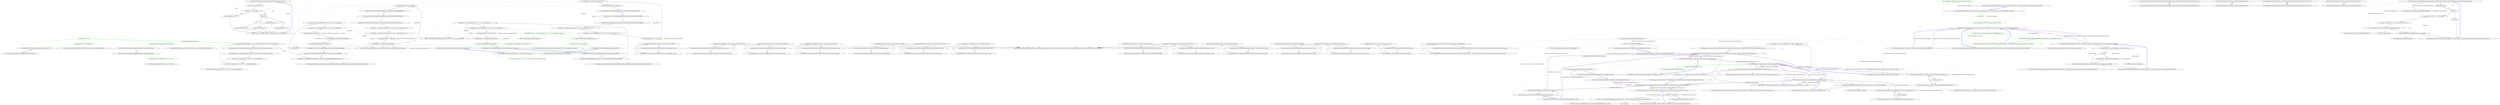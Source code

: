 digraph  {
n0 [label="Entry Humanizer.Localisation.Ordinalizers.EnglishOrdinalizer.Convert(int, string)", span="4-4", cluster="Humanizer.Localisation.Ordinalizers.EnglishOrdinalizer.Convert(int, string)"];
n1 [label="var nMod100 = number % 100", span="6-6", cluster="Humanizer.Localisation.Ordinalizers.EnglishOrdinalizer.Convert(int, string)"];
n3 [label="return numberString + ''th'';", span="9-9", cluster="Humanizer.Localisation.Ordinalizers.EnglishOrdinalizer.Convert(int, string)"];
n4 [label="number % 10", span="11-11", cluster="Humanizer.Localisation.Ordinalizers.EnglishOrdinalizer.Convert(int, string)"];
n6 [label="return numberString + ''st'';", span="14-14", cluster="Humanizer.Localisation.Ordinalizers.EnglishOrdinalizer.Convert(int, string)"];
n8 [label="return numberString + ''nd'';", span="17-17", cluster="Humanizer.Localisation.Ordinalizers.EnglishOrdinalizer.Convert(int, string)"];
n10 [label="return numberString + ''rd'';", span="20-20", cluster="Humanizer.Localisation.Ordinalizers.EnglishOrdinalizer.Convert(int, string)"];
n11 [label="return numberString + ''th'';", span="23-23", cluster="Humanizer.Localisation.Ordinalizers.EnglishOrdinalizer.Convert(int, string)"];
n2 [label="nMod100 >= 11 && nMod100 <= 13", span="8-8", cluster="Humanizer.Localisation.Ordinalizers.EnglishOrdinalizer.Convert(int, string)"];
n5 [label=1, span="13-13", cluster="Humanizer.Localisation.Ordinalizers.EnglishOrdinalizer.Convert(int, string)"];
n7 [label=2, span="16-16", cluster="Humanizer.Localisation.Ordinalizers.EnglishOrdinalizer.Convert(int, string)"];
n9 [label=3, span="19-19", cluster="Humanizer.Localisation.Ordinalizers.EnglishOrdinalizer.Convert(int, string)"];
n12 [label="Exit Humanizer.Localisation.Ordinalizers.EnglishOrdinalizer.Convert(int, string)", span="4-4", cluster="Humanizer.Localisation.Ordinalizers.EnglishOrdinalizer.Convert(int, string)"];
d47 [label="DateTime? never = null", span="153-153", cluster="Humanizer.Tests.DateHumanizeDefaultStrategyTests.Never()", color=green, community=0];
d46 [label="Entry Humanizer.Tests.DateHumanizeDefaultStrategyTests.Never()", span="151-151", cluster="Humanizer.Tests.DateHumanizeDefaultStrategyTests.Never()"];
d48 [label="Assert.Equal(''never'', never.Humanize())", span="154-154", cluster="Humanizer.Tests.DateHumanizeDefaultStrategyTests.Never()", color=green, community=0];
d22 [label="DateHumanize.Verify(expected, hours, TimeUnit.Hour, Tense.Future, null, null, now, utcNow)", span="85-85", cluster="Humanizer.Tests.DateHumanizeDefaultStrategyTests.HoursFromNowNotTomorrow(int, string)"];
d49 [label="Exit Humanizer.Tests.DateHumanizeDefaultStrategyTests.Never()", span="151-151", cluster="Humanizer.Tests.DateHumanizeDefaultStrategyTests.Never()"];
d50 [label="Entry System.DateTime?.Humanize(bool, System.DateTime?, System.Globalization.CultureInfo)", span="37-37", cluster="System.DateTime?.Humanize(bool, System.DateTime?, System.Globalization.CultureInfo)"];
d51 [label="Entry Unk.Equal", span="", cluster="Unk.Equal"];
d53 [label="DateTime? never = new DateTime(2015, 12, 7, 9, 0, 0)", span="160-160", cluster="Humanizer.Tests.DateHumanizeDefaultStrategyTests.Nullable_ExpectSame()", color=green, community=0];
d52 [label="Entry Humanizer.Tests.DateHumanizeDefaultStrategyTests.Nullable_ExpectSame()", span="158-158", cluster="Humanizer.Tests.DateHumanizeDefaultStrategyTests.Nullable_ExpectSame()"];
d54 [label="Assert.Equal(never.Value.Humanize(), never.Humanize())", span="162-162", cluster="Humanizer.Tests.DateHumanizeDefaultStrategyTests.Nullable_ExpectSame()", color=green, community=0];
d56 [label="Entry System.DateTime.DateTime(int, int, int, int, int, int)", span="0-0", cluster="System.DateTime.DateTime(int, int, int, int, int, int)"];
d55 [label="Exit Humanizer.Tests.DateHumanizeDefaultStrategyTests.Nullable_ExpectSame()", span="158-158", cluster="Humanizer.Tests.DateHumanizeDefaultStrategyTests.Nullable_ExpectSame()"];
d57 [label="Entry System.DateTime.Humanize(bool, System.DateTime?, System.Globalization.CultureInfo)", span="19-19", cluster="System.DateTime.Humanize(bool, System.DateTime?, System.Globalization.CultureInfo)"];
d19 [label="Entry Humanizer.Tests.DateHumanizeDefaultStrategyTests.HoursFromNowNotTomorrow(int, string)", span="79-79", cluster="Humanizer.Tests.DateHumanizeDefaultStrategyTests.HoursFromNowNotTomorrow(int, string)"];
d20 [label="var utcNow = new DateTime(2014, 6, 28, 9, 58, 22, DateTimeKind.Utc)", span="82-82", cluster="Humanizer.Tests.DateHumanizeDefaultStrategyTests.HoursFromNowNotTomorrow(int, string)"];
d21 [label="var now = new DateTime(2014, 6, 28, 9, 58, 22, DateTimeKind.Local)", span="83-83", cluster="Humanizer.Tests.DateHumanizeDefaultStrategyTests.HoursFromNowNotTomorrow(int, string)"];
d23 [label="Exit Humanizer.Tests.DateHumanizeDefaultStrategyTests.HoursFromNowNotTomorrow(int, string)", span="79-79", cluster="Humanizer.Tests.DateHumanizeDefaultStrategyTests.HoursFromNowNotTomorrow(int, string)"];
d3 [label="Entry Humanizer.Tests.DateHumanize.Verify(string, int, Humanizer.Localisation.TimeUnit, Humanizer.Localisation.Tense, double?, System.Globalization.CultureInfo, System.DateTime?, System.DateTime?)", span="35-35", cluster="Humanizer.Tests.DateHumanize.Verify(string, int, Humanizer.Localisation.TimeUnit, Humanizer.Localisation.Tense, double?, System.Globalization.CultureInfo, System.DateTime?, System.DateTime?)"];
d24 [label="Entry System.DateTime.DateTime(int, int, int, int, int, int, System.DateTimeKind)", span="0-0", cluster="System.DateTime.DateTime(int, int, int, int, int, int, System.DateTimeKind)"];
d1 [label="DateHumanize.Verify(expected, seconds, TimeUnit.Second, Tense.Past)", span="17-17", cluster="Humanizer.Tests.DateHumanizeDefaultStrategyTests.SecondsAgo(int, string)"];
d5 [label="DateHumanize.Verify(expected, seconds, TimeUnit.Second, Tense.Future)", span="27-27", cluster="Humanizer.Tests.DateHumanizeDefaultStrategyTests.SecondsFromNow(int, string)"];
d8 [label="DateHumanize.Verify(expected, minutes, TimeUnit.Minute, Tense.Past)", span="41-41", cluster="Humanizer.Tests.DateHumanizeDefaultStrategyTests.MinutesAgo(int, string)"];
d11 [label="DateHumanize.Verify(expected, minutes, TimeUnit.Minute, Tense.Future)", span="53-53", cluster="Humanizer.Tests.DateHumanizeDefaultStrategyTests.MinutesFromNow(int, string)"];
d14 [label="DateHumanize.Verify(expected, hours, TimeUnit.Hour, Tense.Past)", span="63-63", cluster="Humanizer.Tests.DateHumanizeDefaultStrategyTests.HoursAgo(int, string)"];
d17 [label="DateHumanize.Verify(expected, hours, TimeUnit.Hour, Tense.Future)", span="73-73", cluster="Humanizer.Tests.DateHumanizeDefaultStrategyTests.HoursFromNow(int, string)"];
d26 [label="DateHumanize.Verify(expected, days, TimeUnit.Day, Tense.Past)", span="95-95", cluster="Humanizer.Tests.DateHumanizeDefaultStrategyTests.DaysAgo(int, string)"];
d29 [label="DateHumanize.Verify(expected, days, TimeUnit.Day, Tense.Future)", span="105-105", cluster="Humanizer.Tests.DateHumanizeDefaultStrategyTests.DaysFromNow(int, string)"];
d32 [label="DateHumanize.Verify(expected, months, TimeUnit.Month, Tense.Past)", span="115-115", cluster="Humanizer.Tests.DateHumanizeDefaultStrategyTests.MonthsAgo(int, string)"];
d35 [label="DateHumanize.Verify(expected, months, TimeUnit.Month, Tense.Future)", span="125-125", cluster="Humanizer.Tests.DateHumanizeDefaultStrategyTests.MonthsFromNow(int, string)"];
d38 [label="DateHumanize.Verify(expected, years, TimeUnit.Year, Tense.Past)", span="133-133", cluster="Humanizer.Tests.DateHumanizeDefaultStrategyTests.YearsAgo(int, string)"];
d41 [label="DateHumanize.Verify(expected, years, TimeUnit.Year, Tense.Future)", span="141-141", cluster="Humanizer.Tests.DateHumanizeDefaultStrategyTests.YearsFromNow(int, string)"];
d44 [label="DateHumanize.Verify(''now'', 0, TimeUnit.Year, Tense.Future)", span="147-147", cluster="Humanizer.Tests.DateHumanizeDefaultStrategyTests.Now()"];
d59 [label="DateHumanize.Verify(expected, unit, timeUnit, tense, culture: new CultureInfo(culture))", span="171-171", cluster="Humanizer.Tests.DateHumanizeDefaultStrategyTests.CanSpecifyCultureExplicitly(int, Humanizer.Localisation.TimeUnit, Humanizer.Localisation.Tense, string, string)"];
d0 [label="Entry Humanizer.Tests.DateHumanizeDefaultStrategyTests.SecondsAgo(int, string)", span="15-15", cluster="Humanizer.Tests.DateHumanizeDefaultStrategyTests.SecondsAgo(int, string)"];
d2 [label="Exit Humanizer.Tests.DateHumanizeDefaultStrategyTests.SecondsAgo(int, string)", span="15-15", cluster="Humanizer.Tests.DateHumanizeDefaultStrategyTests.SecondsAgo(int, string)"];
d4 [label="Entry Humanizer.Tests.DateHumanizeDefaultStrategyTests.SecondsFromNow(int, string)", span="25-25", cluster="Humanizer.Tests.DateHumanizeDefaultStrategyTests.SecondsFromNow(int, string)"];
d6 [label="Exit Humanizer.Tests.DateHumanizeDefaultStrategyTests.SecondsFromNow(int, string)", span="25-25", cluster="Humanizer.Tests.DateHumanizeDefaultStrategyTests.SecondsFromNow(int, string)"];
d7 [label="Entry Humanizer.Tests.DateHumanizeDefaultStrategyTests.MinutesAgo(int, string)", span="39-39", cluster="Humanizer.Tests.DateHumanizeDefaultStrategyTests.MinutesAgo(int, string)"];
d9 [label="Exit Humanizer.Tests.DateHumanizeDefaultStrategyTests.MinutesAgo(int, string)", span="39-39", cluster="Humanizer.Tests.DateHumanizeDefaultStrategyTests.MinutesAgo(int, string)"];
d10 [label="Entry Humanizer.Tests.DateHumanizeDefaultStrategyTests.MinutesFromNow(int, string)", span="51-51", cluster="Humanizer.Tests.DateHumanizeDefaultStrategyTests.MinutesFromNow(int, string)"];
d12 [label="Exit Humanizer.Tests.DateHumanizeDefaultStrategyTests.MinutesFromNow(int, string)", span="51-51", cluster="Humanizer.Tests.DateHumanizeDefaultStrategyTests.MinutesFromNow(int, string)"];
d13 [label="Entry Humanizer.Tests.DateHumanizeDefaultStrategyTests.HoursAgo(int, string)", span="61-61", cluster="Humanizer.Tests.DateHumanizeDefaultStrategyTests.HoursAgo(int, string)"];
d15 [label="Exit Humanizer.Tests.DateHumanizeDefaultStrategyTests.HoursAgo(int, string)", span="61-61", cluster="Humanizer.Tests.DateHumanizeDefaultStrategyTests.HoursAgo(int, string)"];
d16 [label="Entry Humanizer.Tests.DateHumanizeDefaultStrategyTests.HoursFromNow(int, string)", span="71-71", cluster="Humanizer.Tests.DateHumanizeDefaultStrategyTests.HoursFromNow(int, string)"];
d18 [label="Exit Humanizer.Tests.DateHumanizeDefaultStrategyTests.HoursFromNow(int, string)", span="71-71", cluster="Humanizer.Tests.DateHumanizeDefaultStrategyTests.HoursFromNow(int, string)"];
d25 [label="Entry Humanizer.Tests.DateHumanizeDefaultStrategyTests.DaysAgo(int, string)", span="93-93", cluster="Humanizer.Tests.DateHumanizeDefaultStrategyTests.DaysAgo(int, string)"];
d27 [label="Exit Humanizer.Tests.DateHumanizeDefaultStrategyTests.DaysAgo(int, string)", span="93-93", cluster="Humanizer.Tests.DateHumanizeDefaultStrategyTests.DaysAgo(int, string)"];
d28 [label="Entry Humanizer.Tests.DateHumanizeDefaultStrategyTests.DaysFromNow(int, string)", span="103-103", cluster="Humanizer.Tests.DateHumanizeDefaultStrategyTests.DaysFromNow(int, string)"];
d30 [label="Exit Humanizer.Tests.DateHumanizeDefaultStrategyTests.DaysFromNow(int, string)", span="103-103", cluster="Humanizer.Tests.DateHumanizeDefaultStrategyTests.DaysFromNow(int, string)"];
d31 [label="Entry Humanizer.Tests.DateHumanizeDefaultStrategyTests.MonthsAgo(int, string)", span="113-113", cluster="Humanizer.Tests.DateHumanizeDefaultStrategyTests.MonthsAgo(int, string)"];
d33 [label="Exit Humanizer.Tests.DateHumanizeDefaultStrategyTests.MonthsAgo(int, string)", span="113-113", cluster="Humanizer.Tests.DateHumanizeDefaultStrategyTests.MonthsAgo(int, string)"];
d34 [label="Entry Humanizer.Tests.DateHumanizeDefaultStrategyTests.MonthsFromNow(int, string)", span="123-123", cluster="Humanizer.Tests.DateHumanizeDefaultStrategyTests.MonthsFromNow(int, string)"];
d36 [label="Exit Humanizer.Tests.DateHumanizeDefaultStrategyTests.MonthsFromNow(int, string)", span="123-123", cluster="Humanizer.Tests.DateHumanizeDefaultStrategyTests.MonthsFromNow(int, string)"];
d37 [label="Entry Humanizer.Tests.DateHumanizeDefaultStrategyTests.YearsAgo(int, string)", span="131-131", cluster="Humanizer.Tests.DateHumanizeDefaultStrategyTests.YearsAgo(int, string)"];
d39 [label="Exit Humanizer.Tests.DateHumanizeDefaultStrategyTests.YearsAgo(int, string)", span="131-131", cluster="Humanizer.Tests.DateHumanizeDefaultStrategyTests.YearsAgo(int, string)"];
d40 [label="Entry Humanizer.Tests.DateHumanizeDefaultStrategyTests.YearsFromNow(int, string)", span="139-139", cluster="Humanizer.Tests.DateHumanizeDefaultStrategyTests.YearsFromNow(int, string)"];
d42 [label="Exit Humanizer.Tests.DateHumanizeDefaultStrategyTests.YearsFromNow(int, string)", span="139-139", cluster="Humanizer.Tests.DateHumanizeDefaultStrategyTests.YearsFromNow(int, string)"];
d43 [label="Entry Humanizer.Tests.DateHumanizeDefaultStrategyTests.Now()", span="145-145", cluster="Humanizer.Tests.DateHumanizeDefaultStrategyTests.Now()"];
d45 [label="Exit Humanizer.Tests.DateHumanizeDefaultStrategyTests.Now()", span="145-145", cluster="Humanizer.Tests.DateHumanizeDefaultStrategyTests.Now()"];
d58 [label="Entry Humanizer.Tests.DateHumanizeDefaultStrategyTests.CanSpecifyCultureExplicitly(int, Humanizer.Localisation.TimeUnit, Humanizer.Localisation.Tense, string, string)", span="169-169", cluster="Humanizer.Tests.DateHumanizeDefaultStrategyTests.CanSpecifyCultureExplicitly(int, Humanizer.Localisation.TimeUnit, Humanizer.Localisation.Tense, string, string)"];
d60 [label="Exit Humanizer.Tests.DateHumanizeDefaultStrategyTests.CanSpecifyCultureExplicitly(int, Humanizer.Localisation.TimeUnit, Humanizer.Localisation.Tense, string, string)", span="169-169", cluster="Humanizer.Tests.DateHumanizeDefaultStrategyTests.CanSpecifyCultureExplicitly(int, Humanizer.Localisation.TimeUnit, Humanizer.Localisation.Tense, string, string)"];
d61 [label="Entry System.Globalization.CultureInfo.CultureInfo(string)", span="0-0", cluster="System.Globalization.CultureInfo.CultureInfo(string)"];
m0_8 [label="Entry Humanizer.DateHumanizeExtensions.Humanize(System.DateTimeOffset, System.DateTimeOffset?, System.Globalization.CultureInfo)", span="36-36", cluster="Humanizer.DateHumanizeExtensions.Humanize(System.DateTimeOffset, System.DateTimeOffset?, System.Globalization.CultureInfo)", file="DateHumanizeExtensions.cs"];
m0_9 [label="var comparisonBase = dateToCompareAgainst ?? DateTimeOffset.UtcNow", span="38-38", cluster="Humanizer.DateHumanizeExtensions.Humanize(System.DateTimeOffset, System.DateTimeOffset?, System.Globalization.CultureInfo)", color=green, community=0, file="DateHumanizeExtensions.cs"];
m0_10 [label="return Configurator.DateTimeOffsetHumanizeStrategy.Humanize(input, comparisonBase, culture);", span="40-40", cluster="Humanizer.DateHumanizeExtensions.Humanize(System.DateTimeOffset, System.DateTimeOffset?, System.Globalization.CultureInfo)", color=green, community=0, file="DateHumanizeExtensions.cs"];
m0_11 [label="Exit Humanizer.DateHumanizeExtensions.Humanize(System.DateTimeOffset, System.DateTimeOffset?, System.Globalization.CultureInfo)", span="36-36", cluster="Humanizer.DateHumanizeExtensions.Humanize(System.DateTimeOffset, System.DateTimeOffset?, System.Globalization.CultureInfo)", color=green, community=0, file="DateHumanizeExtensions.cs"];
m0_12 [label="Entry Humanizer.DateTimeHumanizeStrategy.IDateTimeOffsetHumanizeStrategy.Humanize(System.DateTimeOffset, System.DateTimeOffset, System.Globalization.CultureInfo)", span="13-13", cluster="Humanizer.DateTimeHumanizeStrategy.IDateTimeOffsetHumanizeStrategy.Humanize(System.DateTimeOffset, System.DateTimeOffset, System.Globalization.CultureInfo)", file="DateHumanizeExtensions.cs"];
m0_6 [label="Entry System.DateTime.ToLocalTime()", span="0-0", cluster="System.DateTime.ToLocalTime()", file="DateHumanizeExtensions.cs"];
m0_14 [label="Entry Humanizer.Localisation.Formatters.IFormatter.DateHumanize_Never()", span="19-19", cluster="Humanizer.Localisation.Formatters.IFormatter.DateHumanize_Never()", file="DateHumanizeExtensions.cs"];
m0_7 [label="Entry Humanizer.DateTimeHumanizeStrategy.IDateTimeHumanizeStrategy.Humanize(System.DateTime, System.DateTime, System.Globalization.CultureInfo)", span="13-13", cluster="Humanizer.DateTimeHumanizeStrategy.IDateTimeHumanizeStrategy.Humanize(System.DateTime, System.DateTime, System.Globalization.CultureInfo)", file="DateHumanizeExtensions.cs"];
m0_20 [label="Entry Humanizer.DateHumanizeExtensions.Humanize(System.DateTimeOffset?, System.DateTimeOffset?, System.Globalization.CultureInfo)", span="66-66", cluster="Humanizer.DateHumanizeExtensions.Humanize(System.DateTimeOffset?, System.DateTimeOffset?, System.Globalization.CultureInfo)", file="DateHumanizeExtensions.cs"];
m0_21 [label="input.HasValue", span="68-68", cluster="Humanizer.DateHumanizeExtensions.Humanize(System.DateTimeOffset?, System.DateTimeOffset?, System.Globalization.CultureInfo)", color=green, community=0, file="DateHumanizeExtensions.cs"];
m0_22 [label="return Humanize(input.Value, dateToCompareAgainst, culture);", span="69-69", cluster="Humanizer.DateHumanizeExtensions.Humanize(System.DateTimeOffset?, System.DateTimeOffset?, System.Globalization.CultureInfo)", color=green, community=0, file="DateHumanizeExtensions.cs"];
m0_23 [label="return Configurator.GetFormatter(culture).DateHumanize_Never();", span="71-71", cluster="Humanizer.DateHumanizeExtensions.Humanize(System.DateTimeOffset?, System.DateTimeOffset?, System.Globalization.CultureInfo)", color=green, community=0, file="DateHumanizeExtensions.cs"];
m0_24 [label="Exit Humanizer.DateHumanizeExtensions.Humanize(System.DateTimeOffset?, System.DateTimeOffset?, System.Globalization.CultureInfo)", span="66-66", cluster="Humanizer.DateHumanizeExtensions.Humanize(System.DateTimeOffset?, System.DateTimeOffset?, System.Globalization.CultureInfo)", file="DateHumanizeExtensions.cs"];
m0_0 [label="Entry Humanizer.DateHumanizeExtensions.Humanize(System.DateTime, bool, System.DateTime?, System.Globalization.CultureInfo)", span="19-19", cluster="Humanizer.DateHumanizeExtensions.Humanize(System.DateTime, bool, System.DateTime?, System.Globalization.CultureInfo)", file="DateHumanizeExtensions.cs"];
m0_1 [label="var comparisonBase = dateToCompareAgainst ?? DateTime.UtcNow", span="21-21", cluster="Humanizer.DateHumanizeExtensions.Humanize(System.DateTime, bool, System.DateTime?, System.Globalization.CultureInfo)", file="DateHumanizeExtensions.cs"];
m0_2 [label="!utcDate", span="23-23", cluster="Humanizer.DateHumanizeExtensions.Humanize(System.DateTime, bool, System.DateTime?, System.Globalization.CultureInfo)", file="DateHumanizeExtensions.cs"];
m0_4 [label="return Configurator.DateTimeHumanizeStrategy.Humanize(input, comparisonBase, culture);", span="26-26", cluster="Humanizer.DateHumanizeExtensions.Humanize(System.DateTime, bool, System.DateTime?, System.Globalization.CultureInfo)", file="DateHumanizeExtensions.cs"];
m0_3 [label="comparisonBase = comparisonBase.ToLocalTime()", span="24-24", cluster="Humanizer.DateHumanizeExtensions.Humanize(System.DateTime, bool, System.DateTime?, System.Globalization.CultureInfo)", file="DateHumanizeExtensions.cs"];
m0_5 [label="Exit Humanizer.DateHumanizeExtensions.Humanize(System.DateTime, bool, System.DateTime?, System.Globalization.CultureInfo)", span="19-19", cluster="Humanizer.DateHumanizeExtensions.Humanize(System.DateTime, bool, System.DateTime?, System.Globalization.CultureInfo)", file="DateHumanizeExtensions.cs"];
m0_13 [label="Entry Humanizer.Configuration.Configurator.GetFormatter(System.Globalization.CultureInfo)", span="66-66", cluster="Humanizer.Configuration.Configurator.GetFormatter(System.Globalization.CultureInfo)", file="DateHumanizeExtensions.cs"];
m1_30 [label="Entry Humanizer.Tests.DateTimeOffsetHumanizeTests.PrecisionStrategy_DifferentOffsets()", span="57-57", cluster="Humanizer.Tests.DateTimeOffsetHumanizeTests.PrecisionStrategy_DifferentOffsets()", file="DateTimeOffsetHumanizeTests.cs"];
m1_31 [label="Configurator.DateTimeOffsetHumanizeStrategy = new PrecisionDateTimeOffsetHumanizeStrategy(0.75)", span="59-59", cluster="Humanizer.Tests.DateTimeOffsetHumanizeTests.PrecisionStrategy_DifferentOffsets()", file="DateTimeOffsetHumanizeTests.cs"];
m1_32 [label="var inputTime = new DateTimeOffset(2015, 07, 05, 03, 45, 0, new TimeSpan(2, 0, 0))", span="61-61", cluster="Humanizer.Tests.DateTimeOffsetHumanizeTests.PrecisionStrategy_DifferentOffsets()", file="DateTimeOffsetHumanizeTests.cs"];
m1_33 [label="var baseTime = new DateTimeOffset(2015, 07, 05, 02, 30, 0, new TimeSpan(-5, 0, 0))", span="62-62", cluster="Humanizer.Tests.DateTimeOffsetHumanizeTests.PrecisionStrategy_DifferentOffsets()", file="DateTimeOffsetHumanizeTests.cs"];
m1_35 [label="var actualResult = inputTime.Humanize(baseTime)", span="65-65", cluster="Humanizer.Tests.DateTimeOffsetHumanizeTests.PrecisionStrategy_DifferentOffsets()", file="DateTimeOffsetHumanizeTests.cs"];
m1_34 [label="string expectedResult = ''6 hours ago''", span="64-64", cluster="Humanizer.Tests.DateTimeOffsetHumanizeTests.PrecisionStrategy_DifferentOffsets()", file="DateTimeOffsetHumanizeTests.cs"];
m1_36 [label="Assert.Equal(expectedResult, actualResult)", span="67-67", cluster="Humanizer.Tests.DateTimeOffsetHumanizeTests.PrecisionStrategy_DifferentOffsets()", file="DateTimeOffsetHumanizeTests.cs"];
m1_37 [label="Exit Humanizer.Tests.DateTimeOffsetHumanizeTests.PrecisionStrategy_DifferentOffsets()", span="57-57", cluster="Humanizer.Tests.DateTimeOffsetHumanizeTests.PrecisionStrategy_DifferentOffsets()", file="DateTimeOffsetHumanizeTests.cs"];
m1_12 [label="Entry Humanizer.Tests.DateTimeOffsetHumanizeTests.DefaultStrategy_DifferentOffsets()", span="29-29", cluster="Humanizer.Tests.DateTimeOffsetHumanizeTests.DefaultStrategy_DifferentOffsets()", file="DateTimeOffsetHumanizeTests.cs"];
m1_13 [label="Configurator.DateTimeOffsetHumanizeStrategy = new DefaultDateTimeOffsetHumanizeStrategy()", span="31-31", cluster="Humanizer.Tests.DateTimeOffsetHumanizeTests.DefaultStrategy_DifferentOffsets()", file="DateTimeOffsetHumanizeTests.cs"];
m1_14 [label="var inputTime = new DateTimeOffset(2015, 07, 05, 03, 0, 0, new TimeSpan(2, 0, 0))", span="33-33", cluster="Humanizer.Tests.DateTimeOffsetHumanizeTests.DefaultStrategy_DifferentOffsets()", file="DateTimeOffsetHumanizeTests.cs"];
m1_15 [label="var baseTime = new DateTimeOffset(2015, 07, 05, 02, 30, 0, new TimeSpan(1, 0, 0))", span="34-34", cluster="Humanizer.Tests.DateTimeOffsetHumanizeTests.DefaultStrategy_DifferentOffsets()", file="DateTimeOffsetHumanizeTests.cs"];
m1_17 [label="var actualResult = inputTime.Humanize(baseTime)", span="37-37", cluster="Humanizer.Tests.DateTimeOffsetHumanizeTests.DefaultStrategy_DifferentOffsets()", file="DateTimeOffsetHumanizeTests.cs"];
m1_16 [label="string expectedResult = ''30 minutes ago''", span="36-36", cluster="Humanizer.Tests.DateTimeOffsetHumanizeTests.DefaultStrategy_DifferentOffsets()", file="DateTimeOffsetHumanizeTests.cs"];
m1_18 [label="Assert.Equal(expectedResult, actualResult)", span="39-39", cluster="Humanizer.Tests.DateTimeOffsetHumanizeTests.DefaultStrategy_DifferentOffsets()", file="DateTimeOffsetHumanizeTests.cs"];
m1_19 [label="Exit Humanizer.Tests.DateTimeOffsetHumanizeTests.DefaultStrategy_DifferentOffsets()", span="29-29", cluster="Humanizer.Tests.DateTimeOffsetHumanizeTests.DefaultStrategy_DifferentOffsets()", file="DateTimeOffsetHumanizeTests.cs"];
m1_43 [label="Entry Humanizer.Tests.DateTimeOffsetHumanizeTests.Nullable_ExpectSame()", span="78-78", cluster="Humanizer.Tests.DateTimeOffsetHumanizeTests.Nullable_ExpectSame()", file="DateTimeOffsetHumanizeTests.cs"];
m1_44 [label="DateTimeOffset? never = new DateTimeOffset(2015, 12, 7, 9, 0, 0, TimeSpan.FromHours(1))", span="80-80", cluster="Humanizer.Tests.DateTimeOffsetHumanizeTests.Nullable_ExpectSame()", color=green, community=0, file="DateTimeOffsetHumanizeTests.cs"];
m1_45 [label="Assert.Equal(never.Value.Humanize(), never.Humanize())", span="82-82", cluster="Humanizer.Tests.DateTimeOffsetHumanizeTests.Nullable_ExpectSame()", color=green, community=0, file="DateTimeOffsetHumanizeTests.cs"];
m1_46 [label="Exit Humanizer.Tests.DateTimeOffsetHumanizeTests.Nullable_ExpectSame()", span="78-78", cluster="Humanizer.Tests.DateTimeOffsetHumanizeTests.Nullable_ExpectSame()", file="DateTimeOffsetHumanizeTests.cs"];
m1_0 [label="Entry Humanizer.Tests.DateTimeOffsetHumanizeTests.DefaultStrategy_SameOffset()", span="15-15", cluster="Humanizer.Tests.DateTimeOffsetHumanizeTests.DefaultStrategy_SameOffset()", file="DateTimeOffsetHumanizeTests.cs"];
m1_1 [label="Configurator.DateTimeOffsetHumanizeStrategy = new DefaultDateTimeOffsetHumanizeStrategy()", span="17-17", cluster="Humanizer.Tests.DateTimeOffsetHumanizeTests.DefaultStrategy_SameOffset()", file="DateTimeOffsetHumanizeTests.cs"];
m1_2 [label="var inputTime = new DateTimeOffset(2015, 07, 05, 04, 0, 0, TimeSpan.Zero)", span="19-19", cluster="Humanizer.Tests.DateTimeOffsetHumanizeTests.DefaultStrategy_SameOffset()", file="DateTimeOffsetHumanizeTests.cs"];
m1_3 [label="var baseTime = new DateTimeOffset(2015, 07, 05, 03, 0, 0, TimeSpan.Zero)", span="20-20", cluster="Humanizer.Tests.DateTimeOffsetHumanizeTests.DefaultStrategy_SameOffset()", file="DateTimeOffsetHumanizeTests.cs"];
m1_5 [label="var actualResult = inputTime.Humanize(baseTime)", span="23-23", cluster="Humanizer.Tests.DateTimeOffsetHumanizeTests.DefaultStrategy_SameOffset()", file="DateTimeOffsetHumanizeTests.cs"];
m1_4 [label="string expectedResult = ''an hour from now''", span="22-22", cluster="Humanizer.Tests.DateTimeOffsetHumanizeTests.DefaultStrategy_SameOffset()", file="DateTimeOffsetHumanizeTests.cs"];
m1_6 [label="Assert.Equal(expectedResult, actualResult)", span="25-25", cluster="Humanizer.Tests.DateTimeOffsetHumanizeTests.DefaultStrategy_SameOffset()", file="DateTimeOffsetHumanizeTests.cs"];
m1_7 [label="Exit Humanizer.Tests.DateTimeOffsetHumanizeTests.DefaultStrategy_SameOffset()", span="15-15", cluster="Humanizer.Tests.DateTimeOffsetHumanizeTests.DefaultStrategy_SameOffset()", file="DateTimeOffsetHumanizeTests.cs"];
m1_29 [label="Entry Humanizer.DateTimeHumanizeStrategy.PrecisionDateTimeOffsetHumanizeStrategy.PrecisionDateTimeOffsetHumanizeStrategy(double)", span="16-16", cluster="Humanizer.DateTimeHumanizeStrategy.PrecisionDateTimeOffsetHumanizeStrategy.PrecisionDateTimeOffsetHumanizeStrategy(double)", file="DateTimeOffsetHumanizeTests.cs"];
m1_42 [label="Entry System.DateTimeOffset?.Humanize(System.DateTimeOffset?, System.Globalization.CultureInfo)", span="66-66", cluster="System.DateTimeOffset?.Humanize(System.DateTimeOffset?, System.Globalization.CultureInfo)", file="DateTimeOffsetHumanizeTests.cs"];
m1_21 [label="Entry Humanizer.Tests.DateTimeOffsetHumanizeTests.PrecisionStrategy_SameOffset()", span="43-43", cluster="Humanizer.Tests.DateTimeOffsetHumanizeTests.PrecisionStrategy_SameOffset()", file="DateTimeOffsetHumanizeTests.cs"];
m1_22 [label="Configurator.DateTimeOffsetHumanizeStrategy = new PrecisionDateTimeOffsetHumanizeStrategy(0.75)", span="45-45", cluster="Humanizer.Tests.DateTimeOffsetHumanizeTests.PrecisionStrategy_SameOffset()", file="DateTimeOffsetHumanizeTests.cs"];
m1_23 [label="var inputTime = new DateTimeOffset(2015, 07, 05, 04, 0, 0, TimeSpan.Zero)", span="47-47", cluster="Humanizer.Tests.DateTimeOffsetHumanizeTests.PrecisionStrategy_SameOffset()", file="DateTimeOffsetHumanizeTests.cs"];
m1_24 [label="var baseTime = new DateTimeOffset(2015, 07, 04, 05, 0, 0, TimeSpan.Zero)", span="48-48", cluster="Humanizer.Tests.DateTimeOffsetHumanizeTests.PrecisionStrategy_SameOffset()", file="DateTimeOffsetHumanizeTests.cs"];
m1_26 [label="var actualResult = inputTime.Humanize(baseTime)", span="51-51", cluster="Humanizer.Tests.DateTimeOffsetHumanizeTests.PrecisionStrategy_SameOffset()", file="DateTimeOffsetHumanizeTests.cs"];
m1_25 [label="string expectedResult = ''tomorrow''", span="50-50", cluster="Humanizer.Tests.DateTimeOffsetHumanizeTests.PrecisionStrategy_SameOffset()", file="DateTimeOffsetHumanizeTests.cs"];
m1_27 [label="Assert.Equal(expectedResult, actualResult)", span="53-53", cluster="Humanizer.Tests.DateTimeOffsetHumanizeTests.PrecisionStrategy_SameOffset()", file="DateTimeOffsetHumanizeTests.cs"];
m1_28 [label="Exit Humanizer.Tests.DateTimeOffsetHumanizeTests.PrecisionStrategy_SameOffset()", span="43-43", cluster="Humanizer.Tests.DateTimeOffsetHumanizeTests.PrecisionStrategy_SameOffset()", file="DateTimeOffsetHumanizeTests.cs"];
m1_38 [label="Entry Humanizer.Tests.DateTimeOffsetHumanizeTests.Never()", span="71-71", cluster="Humanizer.Tests.DateTimeOffsetHumanizeTests.Never()", file="DateTimeOffsetHumanizeTests.cs"];
m1_39 [label="DateTimeOffset? never = null", span="73-73", cluster="Humanizer.Tests.DateTimeOffsetHumanizeTests.Never()", color=green, community=0, file="DateTimeOffsetHumanizeTests.cs"];
m1_40 [label="Assert.Equal(''never'', never.Humanize())", span="74-74", cluster="Humanizer.Tests.DateTimeOffsetHumanizeTests.Never()", color=green, community=0, file="DateTimeOffsetHumanizeTests.cs"];
m1_41 [label="Exit Humanizer.Tests.DateTimeOffsetHumanizeTests.Never()", span="71-71", cluster="Humanizer.Tests.DateTimeOffsetHumanizeTests.Never()", file="DateTimeOffsetHumanizeTests.cs"];
m1_10 [label="Entry System.DateTimeOffset.Humanize(System.DateTimeOffset?, System.Globalization.CultureInfo)", span="36-36", cluster="System.DateTimeOffset.Humanize(System.DateTimeOffset?, System.Globalization.CultureInfo)", file="DateTimeOffsetHumanizeTests.cs"];
m1_20 [label="Entry System.TimeSpan.TimeSpan(int, int, int)", span="0-0", cluster="System.TimeSpan.TimeSpan(int, int, int)", file="DateTimeOffsetHumanizeTests.cs"];
m1_47 [label="Entry System.TimeSpan.FromHours(double)", span="0-0", cluster="System.TimeSpan.FromHours(double)", file="DateTimeOffsetHumanizeTests.cs"];
m1_8 [label="Entry Humanizer.DateTimeHumanizeStrategy.DefaultDateTimeOffsetHumanizeStrategy.DefaultDateTimeOffsetHumanizeStrategy()", span="8-8", cluster="Humanizer.DateTimeHumanizeStrategy.DefaultDateTimeOffsetHumanizeStrategy.DefaultDateTimeOffsetHumanizeStrategy()", file="DateTimeOffsetHumanizeTests.cs"];
m1_9 [label="Entry System.DateTimeOffset.DateTimeOffset(int, int, int, int, int, int, System.TimeSpan)", span="0-0", cluster="System.DateTimeOffset.DateTimeOffset(int, int, int, int, int, int, System.TimeSpan)", file="DateTimeOffsetHumanizeTests.cs"];
m2_38 [label="Entry Humanizer.Localisation.Formatters.DefaultFormatter.GetResourceKey(string, int)", span="105-105", cluster="Humanizer.Localisation.Formatters.DefaultFormatter.GetResourceKey(string, int)", file="DefaultFormatter.cs"];
m2_40 [label="return resourceKey;", span="107-107", cluster="Humanizer.Localisation.Formatters.DefaultFormatter.GetResourceKey(string, int)", file="DefaultFormatter.cs"];
m2_41 [label="Exit Humanizer.Localisation.Formatters.DefaultFormatter.GetResourceKey(string, int)", span="105-105", cluster="Humanizer.Localisation.Formatters.DefaultFormatter.GetResourceKey(string, int)", file="DefaultFormatter.cs"];
m2_0 [label="Entry Humanizer.Localisation.Formatters.DefaultFormatter.DefaultFormatter(string)", span="16-16", cluster="Humanizer.Localisation.Formatters.DefaultFormatter.DefaultFormatter(string)", file="DefaultFormatter.cs"];
m2_1 [label="_culture = new CultureInfo(localeCode)", span="18-18", cluster="Humanizer.Localisation.Formatters.DefaultFormatter.DefaultFormatter(string)", file="DefaultFormatter.cs"];
m2_2 [label="Exit Humanizer.Localisation.Formatters.DefaultFormatter.DefaultFormatter(string)", span="16-16", cluster="Humanizer.Localisation.Formatters.DefaultFormatter.DefaultFormatter(string)", file="DefaultFormatter.cs"];
m2_7 [label="Entry Humanizer.Localisation.Formatters.DefaultFormatter.GetResourceForDate(Humanizer.Localisation.TimeUnit, Humanizer.Localisation.Tense, int)", span="66-66", cluster="Humanizer.Localisation.Formatters.DefaultFormatter.GetResourceForDate(Humanizer.Localisation.TimeUnit, Humanizer.Localisation.Tense, int)", file="DefaultFormatter.cs"];
m2_22 [label="var resourceKey = ResourceKeys.DateHumanize.GetResourceKey(unit, timeUnitTense: timeUnitTense, count: count)", span="68-68", cluster="Humanizer.Localisation.Formatters.DefaultFormatter.GetResourceForDate(Humanizer.Localisation.TimeUnit, Humanizer.Localisation.Tense, int)", file="DefaultFormatter.cs"];
m2_23 [label="return count == 1 ? Format(resourceKey) : Format(resourceKey, count);", span="69-69", cluster="Humanizer.Localisation.Formatters.DefaultFormatter.GetResourceForDate(Humanizer.Localisation.TimeUnit, Humanizer.Localisation.Tense, int)", file="DefaultFormatter.cs"];
m2_24 [label="Exit Humanizer.Localisation.Formatters.DefaultFormatter.GetResourceForDate(Humanizer.Localisation.TimeUnit, Humanizer.Localisation.Tense, int)", span="66-66", cluster="Humanizer.Localisation.Formatters.DefaultFormatter.GetResourceForDate(Humanizer.Localisation.TimeUnit, Humanizer.Localisation.Tense, int)", file="DefaultFormatter.cs"];
m2_8 [label="Entry Humanizer.Localisation.Formatters.DefaultFormatter.DateHumanize_Never()", span="34-34", cluster="Humanizer.Localisation.Formatters.DefaultFormatter.DateHumanize_Never()", file="DefaultFormatter.cs"];
m2_9 [label="return Format(ResourceKeys.DateHumanize.Never);", span="36-36", cluster="Humanizer.Localisation.Formatters.DefaultFormatter.DateHumanize_Never()", file="DefaultFormatter.cs", color=green, community=0];
m2_10 [label="Exit Humanizer.Localisation.Formatters.DefaultFormatter.DateHumanize_Never()", span="34-34", cluster="Humanizer.Localisation.Formatters.DefaultFormatter.DateHumanize_Never()", file="DefaultFormatter.cs"];
m2_25 [label="Entry Humanizer.Localisation.ResourceKeys.DateHumanize.GetResourceKey(Humanizer.Localisation.TimeUnit, Humanizer.Localisation.Tense, int)", span="30-30", cluster="Humanizer.Localisation.ResourceKeys.DateHumanize.GetResourceKey(Humanizer.Localisation.TimeUnit, Humanizer.Localisation.Tense, int)", file="DefaultFormatter.cs"];
m2_20 [label="Entry System.ArgumentOutOfRangeException.ArgumentOutOfRangeException(string, string)", span="0-0", cluster="System.ArgumentOutOfRangeException.ArgumentOutOfRangeException(string, string)", file="DefaultFormatter.cs"];
m2_15 [label="Entry Humanizer.Localisation.Formatters.DefaultFormatter.TimeSpanHumanize(Humanizer.Localisation.TimeUnit, int)", span="58-58", cluster="Humanizer.Localisation.Formatters.DefaultFormatter.TimeSpanHumanize(Humanizer.Localisation.TimeUnit, int)", file="DefaultFormatter.cs"];
m2_16 [label="timeUnit > TimeUnit.Week", span="60-60", cluster="Humanizer.Localisation.Formatters.DefaultFormatter.TimeSpanHumanize(Humanizer.Localisation.TimeUnit, int)", file="DefaultFormatter.cs"];
m2_17 [label="throw new ArgumentOutOfRangeException(nameof(timeUnit), ''There's no meaningful way to humanize passed timeUnit.'');", span="61-61", cluster="Humanizer.Localisation.Formatters.DefaultFormatter.TimeSpanHumanize(Humanizer.Localisation.TimeUnit, int)", file="DefaultFormatter.cs"];
m2_18 [label="return GetResourceForTimeSpan(timeUnit, unit);", span="63-63", cluster="Humanizer.Localisation.Formatters.DefaultFormatter.TimeSpanHumanize(Humanizer.Localisation.TimeUnit, int)", file="DefaultFormatter.cs"];
m2_19 [label="Exit Humanizer.Localisation.Formatters.DefaultFormatter.TimeSpanHumanize(Humanizer.Localisation.TimeUnit, int)", span="58-58", cluster="Humanizer.Localisation.Formatters.DefaultFormatter.TimeSpanHumanize(Humanizer.Localisation.TimeUnit, int)", file="DefaultFormatter.cs"];
m2_27 [label="Entry Humanizer.Localisation.Formatters.DefaultFormatter.Format(string, int)", span="94-94", cluster="Humanizer.Localisation.Formatters.DefaultFormatter.Format(string, int)", file="DefaultFormatter.cs"];
m2_36 [label="return Resources.GetResource(GetResourceKey(resourceKey, number), _culture).FormatWith(number);", span="96-96", cluster="Humanizer.Localisation.Formatters.DefaultFormatter.Format(string, int)", file="DefaultFormatter.cs"];
m2_37 [label="Exit Humanizer.Localisation.Formatters.DefaultFormatter.Format(string, int)", span="94-94", cluster="Humanizer.Localisation.Formatters.DefaultFormatter.Format(string, int)", file="DefaultFormatter.cs"];
m2_14 [label="Entry Humanizer.Localisation.Formatters.DefaultFormatter.GetResourceForTimeSpan(Humanizer.Localisation.TimeUnit, int)", span="72-72", cluster="Humanizer.Localisation.Formatters.DefaultFormatter.GetResourceForTimeSpan(Humanizer.Localisation.TimeUnit, int)", file="DefaultFormatter.cs"];
m2_28 [label="var resourceKey = ResourceKeys.TimeSpanHumanize.GetResourceKey(unit, count)", span="74-74", cluster="Humanizer.Localisation.Formatters.DefaultFormatter.GetResourceForTimeSpan(Humanizer.Localisation.TimeUnit, int)", file="DefaultFormatter.cs"];
m2_29 [label="return count == 1 ? Format(resourceKey) : Format(resourceKey, count);", span="75-75", cluster="Humanizer.Localisation.Formatters.DefaultFormatter.GetResourceForTimeSpan(Humanizer.Localisation.TimeUnit, int)", file="DefaultFormatter.cs"];
m2_30 [label="Exit Humanizer.Localisation.Formatters.DefaultFormatter.GetResourceForTimeSpan(Humanizer.Localisation.TimeUnit, int)", span="72-72", cluster="Humanizer.Localisation.Formatters.DefaultFormatter.GetResourceForTimeSpan(Humanizer.Localisation.TimeUnit, int)", file="DefaultFormatter.cs"];
m2_39 [label="Entry string.FormatWith(params object[])", span="15-15", cluster="string.FormatWith(params object[])", file="DefaultFormatter.cs"];
m2_21 [label="Entry Unk.nameof", span="", cluster="Unk.nameof", file="DefaultFormatter.cs"];
m2_26 [label="Entry Humanizer.Localisation.Formatters.DefaultFormatter.Format(string)", span="83-83", cluster="Humanizer.Localisation.Formatters.DefaultFormatter.Format(string)", file="DefaultFormatter.cs"];
m2_32 [label="return Resources.GetResource(GetResourceKey(resourceKey), _culture);", span="85-85", cluster="Humanizer.Localisation.Formatters.DefaultFormatter.Format(string)", file="DefaultFormatter.cs"];
m2_33 [label="Exit Humanizer.Localisation.Formatters.DefaultFormatter.Format(string)", span="83-83", cluster="Humanizer.Localisation.Formatters.DefaultFormatter.Format(string)", file="DefaultFormatter.cs"];
m2_31 [label="Entry Humanizer.Localisation.ResourceKeys.TimeSpanHumanize.GetResourceKey(Humanizer.Localisation.TimeUnit, int)", span="22-22", cluster="Humanizer.Localisation.ResourceKeys.TimeSpanHumanize.GetResourceKey(Humanizer.Localisation.TimeUnit, int)", file="DefaultFormatter.cs"];
m2_34 [label="Entry Humanizer.Localisation.Formatters.DefaultFormatter.GetResourceKey(string)", span="115-115", cluster="Humanizer.Localisation.Formatters.DefaultFormatter.GetResourceKey(string)", file="DefaultFormatter.cs"];
m2_42 [label="return resourceKey;", span="117-117", cluster="Humanizer.Localisation.Formatters.DefaultFormatter.GetResourceKey(string)", file="DefaultFormatter.cs"];
m2_43 [label="Exit Humanizer.Localisation.Formatters.DefaultFormatter.GetResourceKey(string)", span="115-115", cluster="Humanizer.Localisation.Formatters.DefaultFormatter.GetResourceKey(string)", file="DefaultFormatter.cs"];
m2_35 [label="Entry Humanizer.Localisation.Resources.GetResource(string, System.Globalization.CultureInfo)", span="19-19", cluster="Humanizer.Localisation.Resources.GetResource(string, System.Globalization.CultureInfo)", file="DefaultFormatter.cs"];
m2_11 [label="Entry Humanizer.Localisation.Formatters.DefaultFormatter.TimeSpanHumanize_Zero()", span="46-46", cluster="Humanizer.Localisation.Formatters.DefaultFormatter.TimeSpanHumanize_Zero()", file="DefaultFormatter.cs"];
m2_12 [label="return GetResourceForTimeSpan(TimeUnit.Millisecond, 0);", span="48-48", cluster="Humanizer.Localisation.Formatters.DefaultFormatter.TimeSpanHumanize_Zero()", file="DefaultFormatter.cs"];
m2_13 [label="Exit Humanizer.Localisation.Formatters.DefaultFormatter.TimeSpanHumanize_Zero()", span="46-46", cluster="Humanizer.Localisation.Formatters.DefaultFormatter.TimeSpanHumanize_Zero()", file="DefaultFormatter.cs"];
m2_4 [label="Entry Humanizer.Localisation.Formatters.DefaultFormatter.DateHumanize_Now()", span="25-25", cluster="Humanizer.Localisation.Formatters.DefaultFormatter.DateHumanize_Now()", file="DefaultFormatter.cs"];
m2_5 [label="return GetResourceForDate(TimeUnit.Millisecond, Tense.Past, 0);", span="27-27", cluster="Humanizer.Localisation.Formatters.DefaultFormatter.DateHumanize_Now()", file="DefaultFormatter.cs"];
m2_6 [label="Exit Humanizer.Localisation.Formatters.DefaultFormatter.DateHumanize_Now()", span="25-25", cluster="Humanizer.Localisation.Formatters.DefaultFormatter.DateHumanize_Now()", file="DefaultFormatter.cs"];
m2_44 [label="Humanizer.Localisation.Formatters.DefaultFormatter", span="", file="DefaultFormatter.cs"];
m3_2 [label="Entry Humanizer.Localisation.Formatters.IFormatter.DateHumanize(Humanizer.Localisation.TimeUnit, Humanizer.Localisation.Tense, int)", span="22-22", cluster="Humanizer.Localisation.Formatters.IFormatter.DateHumanize(Humanizer.Localisation.TimeUnit, Humanizer.Localisation.Tense, int)", file="IFormatter.cs"];
m3_3 [label="Exit Humanizer.Localisation.Formatters.IFormatter.DateHumanize(Humanizer.Localisation.TimeUnit, Humanizer.Localisation.Tense, int)", span="22-22", cluster="Humanizer.Localisation.Formatters.IFormatter.DateHumanize(Humanizer.Localisation.TimeUnit, Humanizer.Localisation.Tense, int)", file="IFormatter.cs"];
m3_0 [label="Entry Humanizer.Localisation.Formatters.IFormatter.DateHumanize_Now()", span="13-13", cluster="Humanizer.Localisation.Formatters.IFormatter.DateHumanize_Now()", file="IFormatter.cs"];
m3_1 [label="Exit Humanizer.Localisation.Formatters.IFormatter.DateHumanize_Now()", span="13-13", cluster="Humanizer.Localisation.Formatters.IFormatter.DateHumanize_Now()", file="IFormatter.cs"];
m3_6 [label="Entry Humanizer.Localisation.Formatters.IFormatter.TimeSpanHumanize(Humanizer.Localisation.TimeUnit, int)", span="36-36", cluster="Humanizer.Localisation.Formatters.IFormatter.TimeSpanHumanize(Humanizer.Localisation.TimeUnit, int)", file="IFormatter.cs"];
m3_7 [label="Exit Humanizer.Localisation.Formatters.IFormatter.TimeSpanHumanize(Humanizer.Localisation.TimeUnit, int)", span="36-36", cluster="Humanizer.Localisation.Formatters.IFormatter.TimeSpanHumanize(Humanizer.Localisation.TimeUnit, int)", file="IFormatter.cs"];
m3_4 [label="Entry Humanizer.Localisation.Formatters.IFormatter.TimeSpanHumanize_Zero()", span="28-28", cluster="Humanizer.Localisation.Formatters.IFormatter.TimeSpanHumanize_Zero()", file="IFormatter.cs"];
m3_5 [label="Exit Humanizer.Localisation.Formatters.IFormatter.TimeSpanHumanize_Zero()", span="28-28", cluster="Humanizer.Localisation.Formatters.IFormatter.TimeSpanHumanize_Zero()", file="IFormatter.cs"];
m4_0 [label="Entry Humanizer.Localisation.ResourceKeys.DateHumanize.GetResourceKey(Humanizer.Localisation.TimeUnit, Humanizer.Localisation.Tense, int)", span="30-30", cluster="Humanizer.Localisation.ResourceKeys.DateHumanize.GetResourceKey(Humanizer.Localisation.TimeUnit, Humanizer.Localisation.Tense, int)", file="ResourceKeys.DateHumanize.cs"];
m4_1 [label="ValidateRange(count)", span="32-32", cluster="Humanizer.Localisation.ResourceKeys.DateHumanize.GetResourceKey(Humanizer.Localisation.TimeUnit, Humanizer.Localisation.Tense, int)", file="ResourceKeys.DateHumanize.cs"];
m4_2 [label="count == 0", span="34-34", cluster="Humanizer.Localisation.ResourceKeys.DateHumanize.GetResourceKey(Humanizer.Localisation.TimeUnit, Humanizer.Localisation.Tense, int)", file="ResourceKeys.DateHumanize.cs"];
m4_4 [label="var singularity = count == 1 ? Single : Multiple", span="37-37", cluster="Humanizer.Localisation.ResourceKeys.DateHumanize.GetResourceKey(Humanizer.Localisation.TimeUnit, Humanizer.Localisation.Tense, int)", file="ResourceKeys.DateHumanize.cs"];
m4_5 [label="var tense = timeUnitTense == Tense.Future ? FromNow : Ago", span="38-38", cluster="Humanizer.Localisation.ResourceKeys.DateHumanize.GetResourceKey(Humanizer.Localisation.TimeUnit, Humanizer.Localisation.Tense, int)", file="ResourceKeys.DateHumanize.cs"];
m4_6 [label="var unit = timeUnit.ToString().ToQuantity(count, ShowQuantityAs.None)", span="39-39", cluster="Humanizer.Localisation.ResourceKeys.DateHumanize.GetResourceKey(Humanizer.Localisation.TimeUnit, Humanizer.Localisation.Tense, int)", file="ResourceKeys.DateHumanize.cs"];
m4_3 [label="return Now;", span="35-35", cluster="Humanizer.Localisation.ResourceKeys.DateHumanize.GetResourceKey(Humanizer.Localisation.TimeUnit, Humanizer.Localisation.Tense, int)", file="ResourceKeys.DateHumanize.cs"];
m4_7 [label="return DateTimeFormat.FormatWith(singularity, unit, tense);", span="40-40", cluster="Humanizer.Localisation.ResourceKeys.DateHumanize.GetResourceKey(Humanizer.Localisation.TimeUnit, Humanizer.Localisation.Tense, int)", file="ResourceKeys.DateHumanize.cs"];
m4_8 [label="Exit Humanizer.Localisation.ResourceKeys.DateHumanize.GetResourceKey(Humanizer.Localisation.TimeUnit, Humanizer.Localisation.Tense, int)", span="30-30", cluster="Humanizer.Localisation.ResourceKeys.DateHumanize.GetResourceKey(Humanizer.Localisation.TimeUnit, Humanizer.Localisation.Tense, int)", file="ResourceKeys.DateHumanize.cs"];
m4_9 [label="Entry Humanizer.Localisation.ResourceKeys.ValidateRange(int)", span="12-12", cluster="Humanizer.Localisation.ResourceKeys.ValidateRange(int)", file="ResourceKeys.DateHumanize.cs"];
m4_11 [label="Entry string.ToQuantity(int, Humanizer.ShowQuantityAs)", span="46-46", cluster="string.ToQuantity(int, Humanizer.ShowQuantityAs)", file="ResourceKeys.DateHumanize.cs"];
m4_10 [label="Entry System.Enum.ToString()", span="0-0", cluster="System.Enum.ToString()", file="ResourceKeys.DateHumanize.cs"];
m4_12 [label="Entry string.FormatWith(params object[])", span="15-15", cluster="string.FormatWith(params object[])", file="ResourceKeys.DateHumanize.cs"];
n0 -> n1  [key=0, style=solid];
n0 -> n3  [key=1, style=dashed, color=darkseagreen4, label=string];
n0 -> n4  [key=1, style=dashed, color=darkseagreen4, label=int];
n0 -> n6  [key=1, style=dashed, color=darkseagreen4, label=string];
n0 -> n8  [key=1, style=dashed, color=darkseagreen4, label=string];
n0 -> n10  [key=1, style=dashed, color=darkseagreen4, label=string];
n0 -> n11  [key=1, style=dashed, color=darkseagreen4, label=string];
n1 -> n2  [key=0, style=solid];
n3 -> n12  [key=0, style=solid];
n4 -> n5  [key=0, style=solid];
n4 -> n7  [key=0, style=solid];
n4 -> n9  [key=0, style=solid];
n4 -> n11  [key=0, style=solid];
n6 -> n12  [key=0, style=solid];
n8 -> n12  [key=0, style=solid];
n10 -> n12  [key=0, style=solid];
n11 -> n12  [key=0, style=solid];
n2 -> n3  [key=0, style=solid];
n2 -> n4  [key=0, style=solid];
n5 -> n6  [key=0, style=solid];
n7 -> n8  [key=0, style=solid];
n9 -> n10  [key=0, style=solid];
n12 -> n0  [key=0, style=bold, color=blue];
d47 -> d48  [key=0, style=solid, color=green];
d47 -> d22  [key=3, color=green, style=bold, label="Local variable System.DateTime? never"];
d46 -> d47  [key=0, style=solid, color=green];
d48 -> d49  [key=0, style=solid, color=green];
d48 -> d50  [key=2, style=dotted, color=green];
d48 -> d51  [key=2, style=dotted, color=green];
d22 -> d23  [key=0, style=solid];
d22 -> d3  [key=2, style=dotted];
d49 -> d46  [key=0, style=bold, color=blue];
d53 -> d54  [key=0, style=solid, color=green];
d53 -> d56  [key=2, style=dotted, color=green];
d52 -> d53  [key=0, style=solid, color=green];
d54 -> d55  [key=0, style=solid, color=green];
d54 -> d57  [key=2, style=dotted, color=green];
d54 -> d50  [key=2, style=dotted, color=green];
d54 -> d51  [key=2, style=dotted, color=green];
d55 -> d52  [key=0, style=bold, color=blue];
d19 -> d22  [key=1, style=dashed, color=darkseagreen4, label=int];
d19 -> d20  [key=0, style=solid];
d20 -> d22  [key=1, style=dashed, color=darkseagreen4, label=utcNow];
d20 -> d21  [key=0, style=solid];
d20 -> d24  [key=2, style=dotted];
d21 -> d22  [key=0, style=solid];
d21 -> d24  [key=2, style=dotted];
d23 -> d19  [key=0, style=bold, color=blue];
d1 -> d3  [key=2, style=dotted];
d1 -> d2  [key=0, style=solid];
d5 -> d3  [key=2, style=dotted];
d5 -> d6  [key=0, style=solid];
d8 -> d3  [key=2, style=dotted];
d8 -> d9  [key=0, style=solid];
d11 -> d3  [key=2, style=dotted];
d11 -> d12  [key=0, style=solid];
d14 -> d3  [key=2, style=dotted];
d14 -> d15  [key=0, style=solid];
d17 -> d3  [key=2, style=dotted];
d17 -> d18  [key=0, style=solid];
d26 -> d3  [key=2, style=dotted];
d26 -> d27  [key=0, style=solid];
d29 -> d3  [key=2, style=dotted];
d29 -> d30  [key=0, style=solid];
d32 -> d3  [key=2, style=dotted];
d32 -> d33  [key=0, style=solid];
d35 -> d3  [key=2, style=dotted];
d35 -> d36  [key=0, style=solid];
d38 -> d3  [key=2, style=dotted];
d38 -> d39  [key=0, style=solid];
d41 -> d3  [key=2, style=dotted];
d41 -> d42  [key=0, style=solid];
d44 -> d3  [key=2, style=dotted];
d44 -> d45  [key=0, style=solid];
d59 -> d3  [key=2, style=dotted];
d59 -> d60  [key=0, style=solid];
d59 -> d61  [key=2, style=dotted];
d0 -> d1  [key=0, style=solid];
d2 -> d0  [key=0, style=bold, color=blue];
d4 -> d5  [key=0, style=solid];
d6 -> d4  [key=0, style=bold, color=blue];
d7 -> d8  [key=0, style=solid];
d9 -> d7  [key=0, style=bold, color=blue];
d10 -> d11  [key=0, style=solid];
d12 -> d10  [key=0, style=bold, color=blue];
d13 -> d14  [key=0, style=solid];
d15 -> d13  [key=0, style=bold, color=blue];
d16 -> d17  [key=0, style=solid];
d18 -> d16  [key=0, style=bold, color=blue];
d25 -> d26  [key=0, style=solid];
d27 -> d25  [key=0, style=bold, color=blue];
d28 -> d29  [key=0, style=solid];
d30 -> d28  [key=0, style=bold, color=blue];
d31 -> d32  [key=0, style=solid];
d33 -> d31  [key=0, style=bold, color=blue];
d34 -> d35  [key=0, style=solid];
d36 -> d34  [key=0, style=bold, color=blue];
d37 -> d38  [key=0, style=solid];
d39 -> d37  [key=0, style=bold, color=blue];
d40 -> d41  [key=0, style=solid];
d42 -> d40  [key=0, style=bold, color=blue];
d43 -> d44  [key=0, style=solid];
d45 -> d43  [key=0, style=bold, color=blue];
d58 -> d59  [key=0, style=solid];
d60 -> d58  [key=0, style=bold, color=blue];
m0_8 -> m0_9  [key=0, style=solid, color=green];
m0_8 -> m0_10  [key=1, style=dashed, color=darkseagreen4, label="System.DateTimeOffset"];
m0_8 -> m0_11  [key=1, style=dashed, color=green, label="System.Globalization.CultureInfo"];
m0_8 -> m0_0  [key=3, color=darkorchid, style=bold, label="method methodReturn string Humanize"];
m0_8 -> m0_13  [key=3, color=darkorchid, style=bold, label="Parameter variable System.Globalization.CultureInfo culture"];
m0_9 -> m0_10  [key=0, style=solid, color=green];
m0_9 -> m0_11  [key=0, style=solid, color=green];
m0_10 -> m0_12  [key=0, style=solid, color=green];
m0_10 -> m0_0  [key=2, style=dotted, color=green];
m0_10 -> m0_11  [key=0, style=solid];
m0_11 -> m0_12  [key=0, style=solid, color=green];
m0_11 -> m0_13  [key=2, style=dotted, color=green];
m0_11 -> m0_14  [key=2, style=dotted, color=green];
m0_11 -> m0_8  [key=0, style=bold, color=blue];
m0_12 -> m0_8  [key=0, style=bold, color=blue];
m0_20 -> m0_21  [key=0, style=solid, color=green];
m0_20 -> m0_22  [key=1, style=dashed, color=green, label="System.DateTimeOffset?"];
m0_20 -> m0_23  [key=1, style=dashed, color=green, label="System.Globalization.CultureInfo"];
m0_21 -> m0_22  [key=0, style=solid, color=green];
m0_21 -> m0_23  [key=0, style=solid, color=green];
m0_22 -> m0_24  [key=0, style=solid, color=green];
m0_22 -> m0_8  [key=2, style=dotted, color=green];
m0_23 -> m0_24  [key=0, style=solid, color=green];
m0_23 -> m0_13  [key=2, style=dotted, color=green];
m0_23 -> m0_14  [key=2, style=dotted, color=green];
m0_24 -> m0_20  [key=0, style=bold, color=blue];
m0_0 -> m0_1  [key=0, style=solid];
m0_0 -> m0_2  [key=1, style=dashed, color=darkseagreen4, label=bool];
m0_0 -> m0_4  [key=1, style=dashed, color=darkseagreen4, label="System.DateTime"];
m0_0 -> m0_8  [key=3, color=darkorchid, style=bold, label="Parameter variable System.Globalization.CultureInfo culture"];
m0_1 -> m0_2  [key=0, style=solid];
m0_1 -> m0_3  [key=1, style=dashed, color=darkseagreen4, label=comparisonBase];
m0_1 -> m0_4  [key=1, style=dashed, color=darkseagreen4, label=comparisonBase];
m0_2 -> m0_3  [key=0, style=solid];
m0_2 -> m0_4  [key=0, style=solid];
m0_4 -> m0_5  [key=0, style=solid];
m0_4 -> m0_7  [key=2, style=dotted];
m0_3 -> m0_4  [key=0, style=solid];
m0_3 -> m0_6  [key=2, style=dotted];
m0_3 -> m0_3  [key=1, style=dashed, color=darkseagreen4, label=comparisonBase];
m0_5 -> m0_0  [key=0, style=bold, color=blue];
m0_13 -> m0_8  [key=3, color=darkorchid, style=bold, label="method methodReturn string Humanize"];
m1_30 -> m1_31  [key=0, style=solid];
m1_31 -> m1_32  [key=0, style=solid];
m1_31 -> m1_29  [key=2, style=dotted];
m1_32 -> m1_33  [key=0, style=solid];
m1_32 -> m1_9  [key=2, style=dotted];
m1_32 -> m1_20  [key=2, style=dotted];
m1_32 -> m1_35  [key=1, style=dashed, color=darkseagreen4, label=inputTime];
m1_33 -> m1_34  [key=0, style=solid];
m1_33 -> m1_9  [key=2, style=dotted];
m1_33 -> m1_20  [key=2, style=dotted];
m1_33 -> m1_35  [key=1, style=dashed, color=darkseagreen4, label=baseTime];
m1_35 -> m1_36  [key=0, style=solid];
m1_35 -> m1_10  [key=2, style=dotted];
m1_34 -> m1_35  [key=0, style=solid];
m1_34 -> m1_36  [key=1, style=dashed, color=darkseagreen4, label=expectedResult];
m1_34 -> m1_34  [key=3, color=darkorchid, style=bold, label="Local variable string expectedResult"];
m1_36 -> m1_37  [key=0, style=solid];
m1_36 -> d51  [key=2, style=dotted];
m1_37 -> m1_30  [key=0, style=bold, color=blue];
m1_12 -> m1_13  [key=0, style=solid];
m1_13 -> m1_14  [key=0, style=solid];
m1_13 -> m1_8  [key=2, style=dotted];
m1_14 -> m1_15  [key=0, style=solid];
m1_14 -> m1_9  [key=2, style=dotted];
m1_14 -> m1_20  [key=2, style=dotted];
m1_14 -> m1_17  [key=1, style=dashed, color=darkseagreen4, label=inputTime];
m1_15 -> m1_16  [key=0, style=solid];
m1_15 -> m1_9  [key=2, style=dotted];
m1_15 -> m1_20  [key=2, style=dotted];
m1_15 -> m1_17  [key=1, style=dashed, color=darkseagreen4, label=baseTime];
m1_17 -> m1_18  [key=0, style=solid];
m1_17 -> m1_10  [key=2, style=dotted];
m1_16 -> m1_17  [key=0, style=solid];
m1_16 -> m1_18  [key=1, style=dashed, color=darkseagreen4, label=expectedResult];
m1_16 -> m1_16  [key=3, color=green, style=bold, label="Local variable string expectedResult"];
m1_18 -> m1_19  [key=0, style=solid];
m1_18 -> d51  [key=2, style=dotted];
m1_19 -> m1_12  [key=0, style=bold, color=blue];
m1_43 -> m1_44  [key=0, style=solid, color=green];
m1_44 -> m1_45  [key=0, style=solid, color=green];
m1_44 -> m1_9  [key=2, style=dotted, color=green];
m1_44 -> m1_47  [key=2, style=dotted, color=green];
m1_45 -> m1_46  [key=0, style=solid, color=green];
m1_45 -> m1_10  [key=2, style=dotted, color=green];
m1_45 -> m1_42  [key=2, style=dotted, color=green];
m1_45 -> d51  [key=2, style=dotted, color=green];
m1_46 -> m1_43  [key=0, style=bold, color=blue];
m1_0 -> m1_1  [key=0, style=solid];
m1_1 -> m1_2  [key=0, style=solid];
m1_1 -> m1_8  [key=2, style=dotted];
m1_2 -> m1_3  [key=0, style=solid];
m1_2 -> m1_9  [key=2, style=dotted];
m1_2 -> m1_5  [key=1, style=dashed, color=darkseagreen4, label=inputTime];
m1_3 -> m1_4  [key=0, style=solid];
m1_3 -> m1_9  [key=2, style=dotted];
m1_3 -> m1_5  [key=1, style=dashed, color=darkseagreen4, label=baseTime];
m1_5 -> m1_6  [key=0, style=solid];
m1_5 -> m1_10  [key=2, style=dotted];
m1_4 -> m1_5  [key=0, style=solid];
m1_4 -> m1_6  [key=1, style=dashed, color=darkseagreen4, label=expectedResult];
m1_4 -> m1_4  [key=3, color=darkorchid, style=bold, label="Local variable string expectedResult"];
m1_6 -> m1_7  [key=0, style=solid];
m1_6 -> d51  [key=2, style=dotted];
m1_7 -> m1_0  [key=0, style=bold, color=blue];
m1_21 -> m1_22  [key=0, style=solid];
m1_22 -> m1_23  [key=0, style=solid];
m1_22 -> m1_29  [key=2, style=dotted];
m1_23 -> m1_24  [key=0, style=solid];
m1_23 -> m1_9  [key=2, style=dotted];
m1_23 -> m1_26  [key=1, style=dashed, color=darkseagreen4, label=inputTime];
m1_24 -> m1_25  [key=0, style=solid];
m1_24 -> m1_9  [key=2, style=dotted];
m1_24 -> m1_26  [key=1, style=dashed, color=darkseagreen4, label=baseTime];
m1_26 -> m1_27  [key=0, style=solid];
m1_26 -> m1_10  [key=2, style=dotted];
m1_25 -> m1_26  [key=0, style=solid];
m1_25 -> m1_27  [key=1, style=dashed, color=darkseagreen4, label=expectedResult];
m1_25 -> m1_25  [key=3, color=darkorchid, style=bold, label="Local variable string expectedResult"];
m1_27 -> m1_28  [key=0, style=solid];
m1_27 -> d51  [key=2, style=dotted];
m1_28 -> m1_21  [key=0, style=bold, color=blue];
m1_38 -> m1_39  [key=0, style=solid, color=green];
m1_39 -> m1_39  [key=3, color=green, style=bold, label="Local variable System.DateTimeOffset? never"];
m1_39 -> m1_40  [key=0, style=solid, color=green];
m1_40 -> m1_41  [key=0, style=solid, color=green];
m1_40 -> m1_42  [key=2, style=dotted, color=green];
m1_40 -> d51  [key=2, style=dotted, color=green];
m1_41 -> m1_38  [key=0, style=bold, color=blue];
m1_10 -> m1_10  [key=3, color=darkorchid, style=bold, label="Local variable string expectedResult"];
m2_38 -> m2_40  [key=0, style=solid];
m2_38 -> m2_27  [key=3, color=darkorchid, style=bold, label="Parameter variable int number"];
m2_38 -> m2_38  [key=3, color=darkorchid, style=bold, label="method methodReturn string GetResourceKey"];
m2_40 -> m2_41  [key=0, style=solid];
m2_41 -> m2_38  [key=0, style=bold, color=blue];
m2_0 -> m2_1  [key=0, style=solid];
m2_1 -> m2_2  [key=0, style=solid];
m2_1 -> d61  [key=2, style=dotted];
m2_2 -> m2_0  [key=0, style=bold, color=blue];
m2_7 -> m2_22  [key=0, style=solid];
m2_7 -> m2_23  [key=1, style=dashed, color=darkseagreen4, label=int];
m2_7 -> m2_5  [key=3, color=darkorchid, style=bold, label="Parameter variable int count"];
m2_7 -> m2_8  [key=3, color=darkorchid, style=bold, label="Parameter variable int count"];
m2_22 -> m2_23  [key=0, style=solid];
m2_22 -> m2_25  [key=2, style=dotted];
m2_23 -> m2_24  [key=0, style=solid];
m2_23 -> m2_26  [key=2, style=dotted];
m2_23 -> m2_27  [key=2, style=dotted];
m2_24 -> m2_7  [key=0, style=bold, color=blue];
m2_8 -> m2_9  [key=0, style=solid, color=green];
m2_8 -> m2_7  [key=3, color=darkorchid, style=bold, label="method methodReturn string DateHumanize"];
m2_8 -> m2_26  [key=3, color=darkorchid, style=bold, label="method methodReturn string DateHumanize_Never"];
m2_9 -> m2_10  [key=0, style=solid, color=green];
m2_9 -> m2_7  [key=2, style=dotted];
m2_9 -> m2_26  [key=2, style=dotted, color=green];
m2_10 -> m2_8  [key=0, style=bold, color=blue];
m2_15 -> m2_16  [key=0, style=solid];
m2_15 -> m2_17  [key=1, style=dashed, color=darkseagreen4, label="Humanizer.Localisation.TimeUnit"];
m2_15 -> m2_18  [key=1, style=dashed, color=darkseagreen4, label="Humanizer.Localisation.TimeUnit"];
m2_15 -> m2_14  [key=3, color=darkorchid, style=bold, label="method methodReturn string TimeSpanHumanize"];
m2_16 -> m2_17  [key=0, style=solid];
m2_16 -> m2_18  [key=0, style=solid];
m2_17 -> m2_19  [key=0, style=solid];
m2_17 -> m2_20  [key=2, style=dotted];
m2_17 -> m2_21  [key=2, style=dotted];
m2_18 -> m2_19  [key=0, style=solid];
m2_18 -> m2_14  [key=2, style=dotted];
m2_19 -> m2_15  [key=0, style=bold, color=blue];
m2_27 -> m2_36  [key=0, style=solid];
m2_27 -> m2_22  [key=3, color=darkorchid, style=bold, label="Parameter variable string resourceKey"];
m2_27 -> m2_28  [key=3, color=darkorchid, style=bold, label="Parameter variable string resourceKey"];
m2_27 -> m2_7  [key=3, color=darkorchid, style=bold, label="Parameter variable int number"];
m2_27 -> m2_14  [key=3, color=darkorchid, style=bold, label="Parameter variable int number"];
m2_36 -> m2_37  [key=0, style=solid];
m2_36 -> m2_38  [key=2, style=dotted];
m2_36 -> m2_35  [key=2, style=dotted];
m2_36 -> m2_39  [key=2, style=dotted];
m2_37 -> m2_27  [key=0, style=bold, color=blue];
m2_14 -> m2_28  [key=0, style=solid];
m2_14 -> m2_29  [key=1, style=dashed, color=darkseagreen4, label=int];
m2_14 -> m2_5  [key=3, color=darkorchid, style=bold, label="Parameter variable int count"];
m2_14 -> m2_15  [key=3, color=darkorchid, style=bold, label="Parameter variable int count"];
m2_28 -> m2_29  [key=0, style=solid];
m2_28 -> m2_31  [key=2, style=dotted];
m2_29 -> m2_30  [key=0, style=solid];
m2_29 -> m2_26  [key=2, style=dotted];
m2_29 -> m2_27  [key=2, style=dotted];
m2_30 -> m2_14  [key=0, style=bold, color=blue];
m2_26 -> m2_32  [key=0, style=solid];
m2_26 -> m2_22  [key=3, color=darkorchid, style=bold, label="Parameter variable string resourceKey"];
m2_26 -> m2_28  [key=3, color=darkorchid, style=bold, label="Parameter variable string resourceKey"];
m2_26 -> m2_9  [key=3, color=green, style=bold, label="Parameter variable string resourceKey"];
m2_32 -> m2_33  [key=0, style=solid];
m2_32 -> m2_34  [key=2, style=dotted];
m2_32 -> m2_35  [key=2, style=dotted];
m2_33 -> m2_26  [key=0, style=bold, color=blue];
m2_34 -> m2_42  [key=0, style=solid];
m2_34 -> m2_26  [key=3, color=darkorchid, style=bold, label="Parameter variable string resourceKey"];
m2_34 -> m2_34  [key=3, color=darkorchid, style=bold, label="method methodReturn string GetResourceKey"];
m2_42 -> m2_43  [key=0, style=solid];
m2_43 -> m2_34  [key=0, style=bold, color=blue];
m2_11 -> m2_12  [key=0, style=solid];
m2_11 -> m2_14  [key=3, color=darkorchid, style=bold, label="method methodReturn string TimeSpanHumanize_Zero"];
m2_12 -> m2_13  [key=0, style=solid];
m2_12 -> m2_14  [key=2, style=dotted];
m2_13 -> m2_11  [key=0, style=bold, color=blue];
m2_4 -> m2_5  [key=0, style=solid];
m2_4 -> m2_7  [key=3, color=darkorchid, style=bold, label="method methodReturn string DateHumanize_Now"];
m2_5 -> m2_6  [key=0, style=solid];
m2_5 -> m2_7  [key=2, style=dotted];
m2_6 -> m2_4  [key=0, style=bold, color=blue];
m2_44 -> m2_1  [key=1, style=dashed, color=darkseagreen4, label="Humanizer.Localisation.Formatters.DefaultFormatter"];
m2_44 -> m2_5  [key=1, style=dashed, color=darkseagreen4, label="Humanizer.Localisation.Formatters.DefaultFormatter"];
m2_44 -> m2_9  [key=1, style=dashed, color=green, label="Humanizer.Localisation.Formatters.DefaultFormatter"];
m2_44 -> m2_12  [key=1, style=dashed, color=darkseagreen4, label="Humanizer.Localisation.Formatters.DefaultFormatter"];
m2_44 -> m2_18  [key=1, style=dashed, color=darkseagreen4, label="Humanizer.Localisation.Formatters.DefaultFormatter"];
m2_44 -> m2_23  [key=1, style=dashed, color=darkseagreen4, label="Humanizer.Localisation.Formatters.DefaultFormatter"];
m2_44 -> m2_29  [key=1, style=dashed, color=darkseagreen4, label="Humanizer.Localisation.Formatters.DefaultFormatter"];
m2_44 -> m2_32  [key=1, style=dashed, color=darkseagreen4, label="Humanizer.Localisation.Formatters.DefaultFormatter"];
m2_44 -> m2_36  [key=1, style=dashed, color=darkseagreen4, label="Humanizer.Localisation.Formatters.DefaultFormatter"];
m3_2 -> m3_3  [key=0, style=solid];
m3_3 -> m3_2  [key=0, style=bold, color=blue];
m3_0 -> m3_1  [key=0, style=solid];
m3_1 -> m3_0  [key=0, style=bold, color=blue];
m3_6 -> m3_7  [key=0, style=solid];
m3_7 -> m3_6  [key=0, style=bold, color=blue];
m3_4 -> m3_5  [key=0, style=solid];
m3_5 -> m3_4  [key=0, style=bold, color=blue];
m4_0 -> m4_1  [key=0, style=solid];
m4_0 -> m4_2  [key=1, style=dashed, color=darkseagreen4, label=int];
m4_0 -> m4_4  [key=1, style=dashed, color=darkseagreen4, label=int];
m4_0 -> m4_5  [key=1, style=dashed, color=darkseagreen4, label="Humanizer.Localisation.Tense"];
m4_0 -> m4_6  [key=1, style=dashed, color=darkseagreen4, label="Humanizer.Localisation.TimeUnit"];
m4_0 -> m4_9  [key=3, color=darkorchid, style=bold, label="method methodReturn string GetResourceKey"];
m4_1 -> m4_2  [key=0, style=solid];
m4_1 -> m4_9  [key=2, style=dotted];
m4_2 -> m4_3  [key=0, style=solid];
m4_2 -> m4_4  [key=0, style=solid];
m4_4 -> m4_5  [key=0, style=solid];
m4_4 -> m4_7  [key=1, style=dashed, color=darkseagreen4, label=singularity];
m4_5 -> m4_6  [key=0, style=solid];
m4_5 -> m4_7  [key=1, style=dashed, color=darkseagreen4, label=tense];
m4_6 -> m4_7  [key=0, style=solid];
m4_6 -> m4_10  [key=2, style=dotted];
m4_6 -> m4_11  [key=2, style=dotted];
m4_3 -> m4_8  [key=0, style=solid];
m4_7 -> m4_8  [key=0, style=solid];
m4_7 -> m4_12  [key=2, style=dotted];
m4_8 -> m4_0  [key=0, style=bold, color=blue];
m4_9 -> m4_9  [key=3, color=darkorchid, style=bold, label="Field variable string Now"];
}

